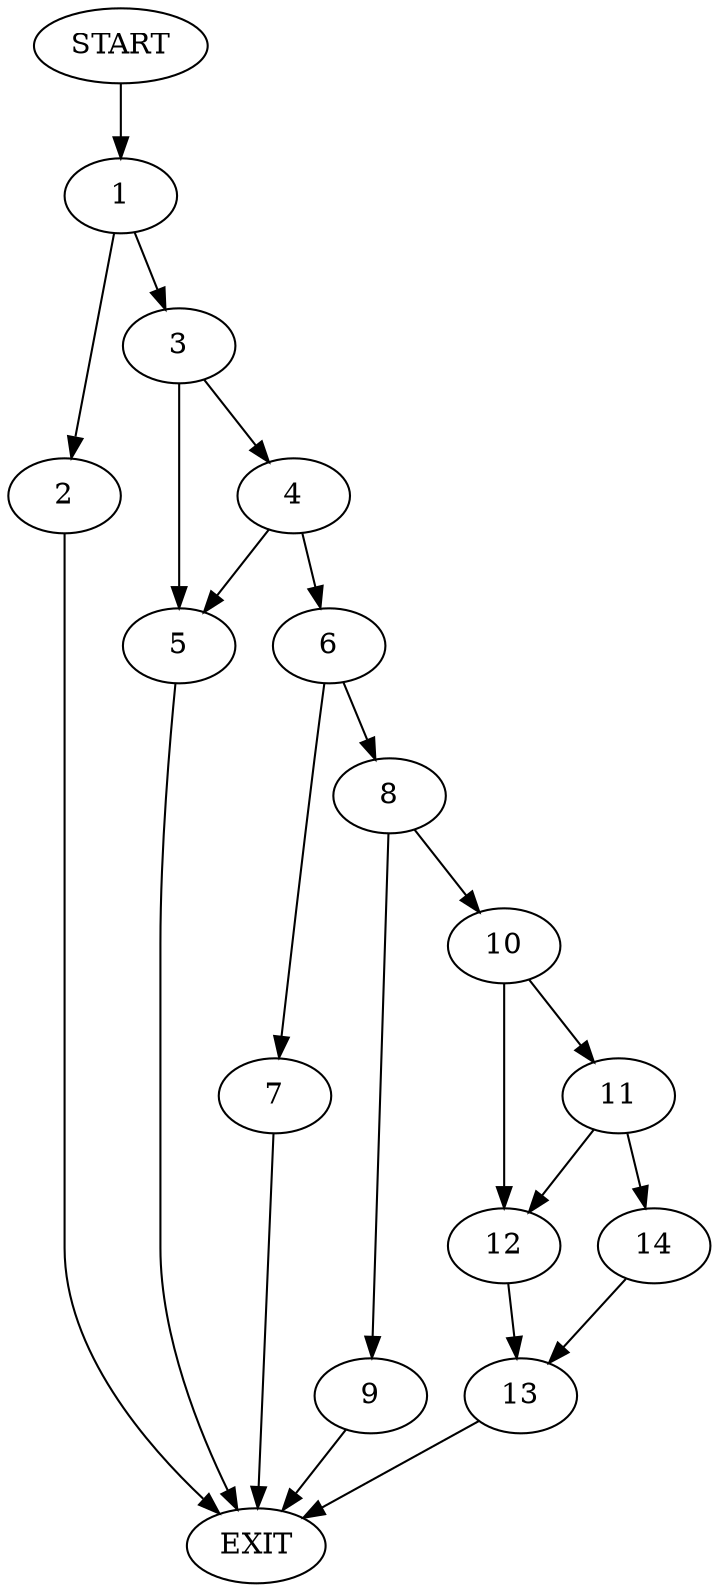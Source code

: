 digraph {
0 [label="START"]
15 [label="EXIT"]
0 -> 1
1 -> 2
1 -> 3
3 -> 4
3 -> 5
2 -> 15
5 -> 15
4 -> 6
4 -> 5
6 -> 7
6 -> 8
7 -> 15
8 -> 9
8 -> 10
10 -> 11
10 -> 12
9 -> 15
12 -> 13
11 -> 12
11 -> 14
14 -> 13
13 -> 15
}
